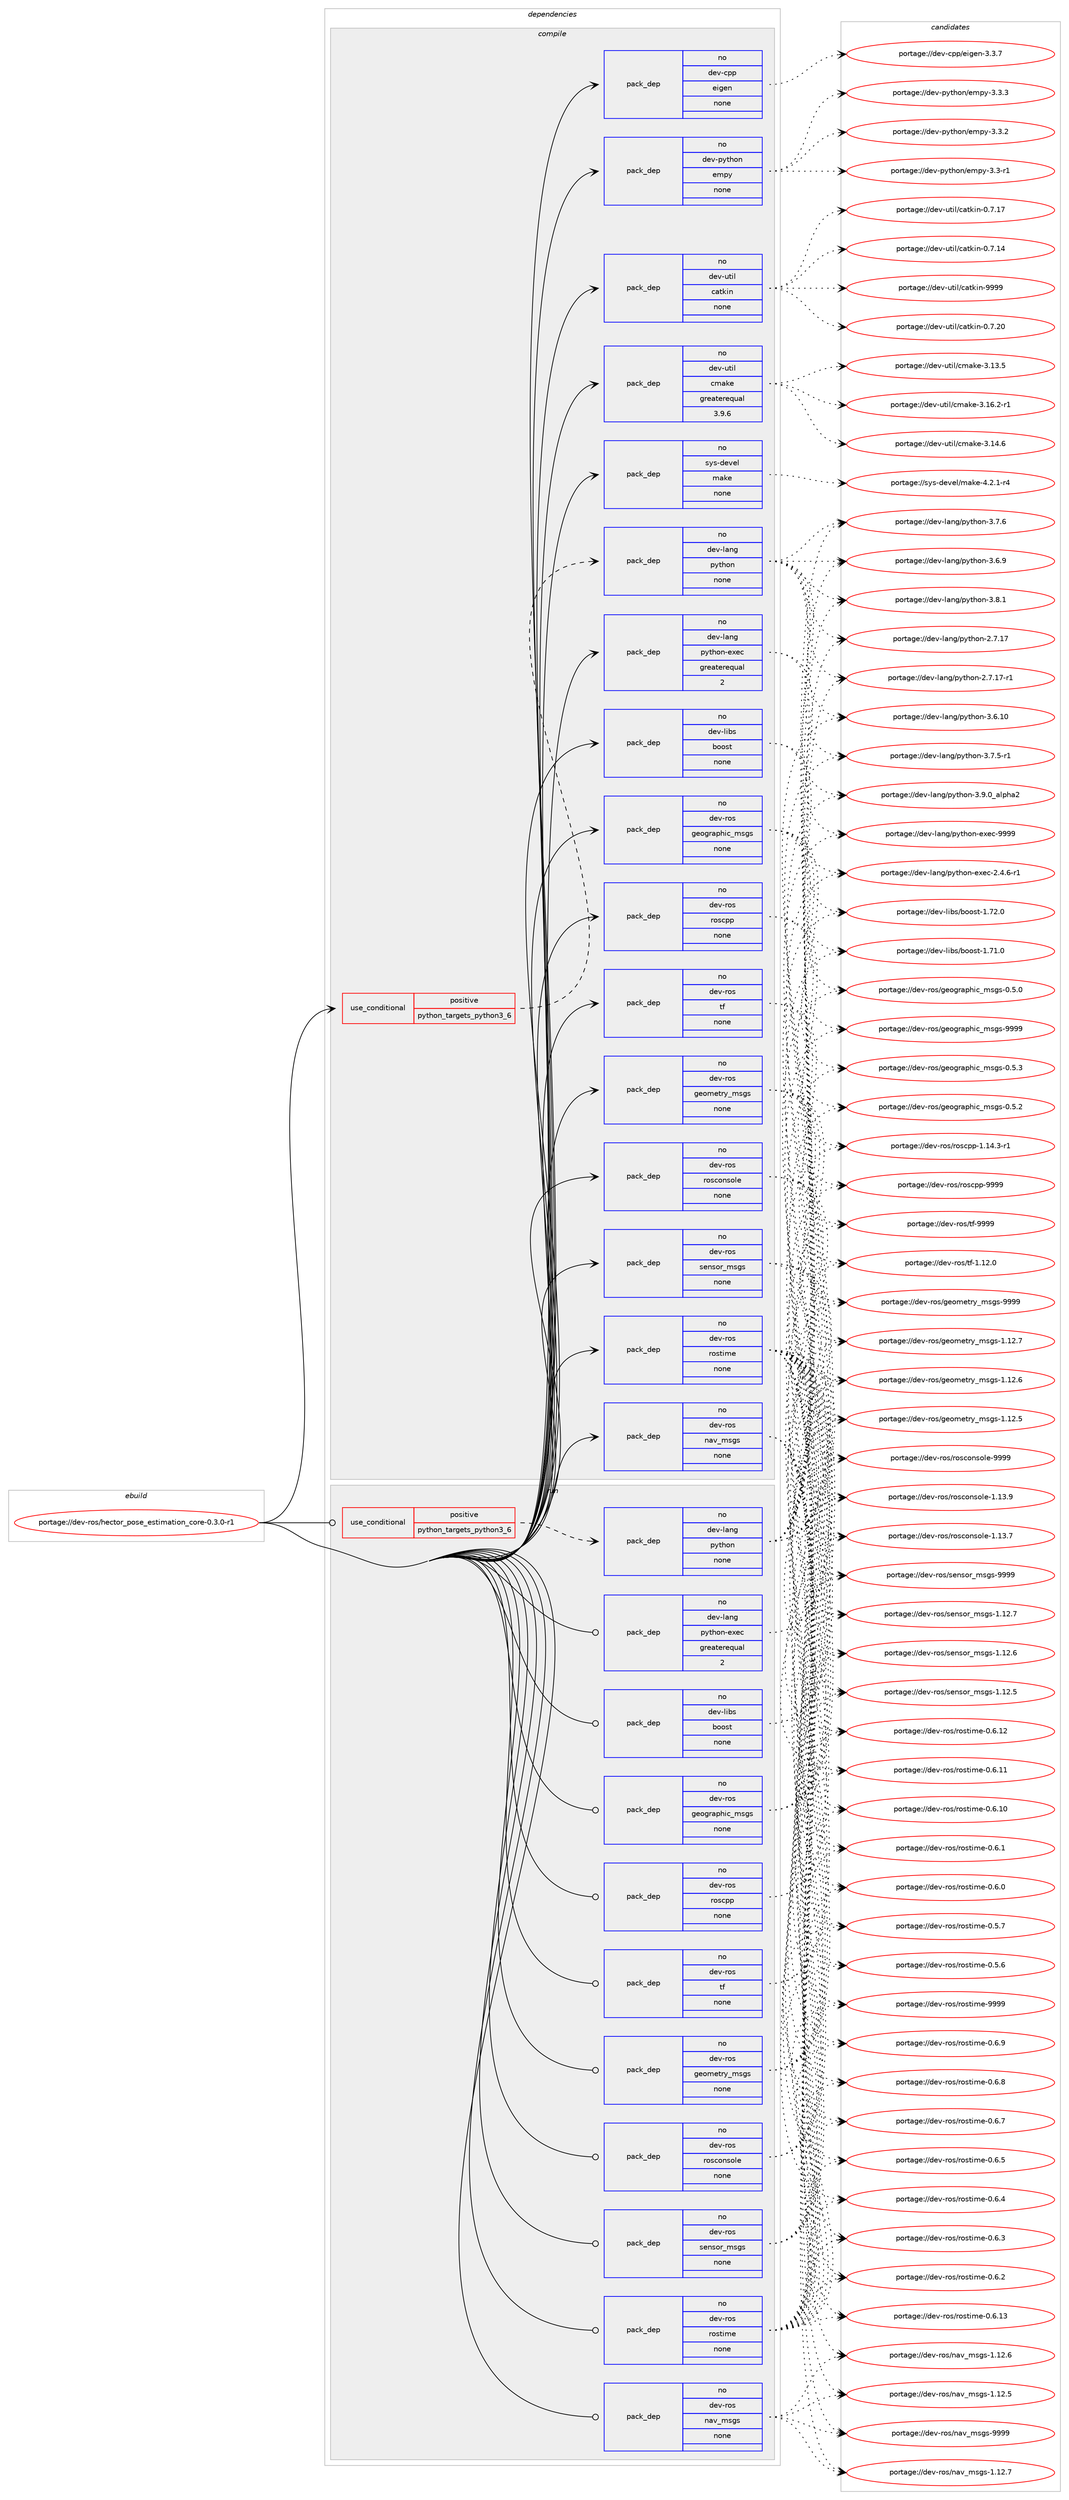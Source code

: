 digraph prolog {

# *************
# Graph options
# *************

newrank=true;
concentrate=true;
compound=true;
graph [rankdir=LR,fontname=Helvetica,fontsize=10,ranksep=1.5];#, ranksep=2.5, nodesep=0.2];
edge  [arrowhead=vee];
node  [fontname=Helvetica,fontsize=10];

# **********
# The ebuild
# **********

subgraph cluster_leftcol {
color=gray;
label=<<i>ebuild</i>>;
id [label="portage://dev-ros/hector_pose_estimation_core-0.3.0-r1", color=red, width=4, href="../dev-ros/hector_pose_estimation_core-0.3.0-r1.svg"];
}

# ****************
# The dependencies
# ****************

subgraph cluster_midcol {
color=gray;
label=<<i>dependencies</i>>;
subgraph cluster_compile {
fillcolor="#eeeeee";
style=filled;
label=<<i>compile</i>>;
subgraph cond100260 {
dependency401236 [label=<<TABLE BORDER="0" CELLBORDER="1" CELLSPACING="0" CELLPADDING="4"><TR><TD ROWSPAN="3" CELLPADDING="10">use_conditional</TD></TR><TR><TD>positive</TD></TR><TR><TD>python_targets_python3_6</TD></TR></TABLE>>, shape=none, color=red];
subgraph pack296123 {
dependency401237 [label=<<TABLE BORDER="0" CELLBORDER="1" CELLSPACING="0" CELLPADDING="4" WIDTH="220"><TR><TD ROWSPAN="6" CELLPADDING="30">pack_dep</TD></TR><TR><TD WIDTH="110">no</TD></TR><TR><TD>dev-lang</TD></TR><TR><TD>python</TD></TR><TR><TD>none</TD></TR><TR><TD></TD></TR></TABLE>>, shape=none, color=blue];
}
dependency401236:e -> dependency401237:w [weight=20,style="dashed",arrowhead="vee"];
}
id:e -> dependency401236:w [weight=20,style="solid",arrowhead="vee"];
subgraph pack296124 {
dependency401238 [label=<<TABLE BORDER="0" CELLBORDER="1" CELLSPACING="0" CELLPADDING="4" WIDTH="220"><TR><TD ROWSPAN="6" CELLPADDING="30">pack_dep</TD></TR><TR><TD WIDTH="110">no</TD></TR><TR><TD>dev-cpp</TD></TR><TR><TD>eigen</TD></TR><TR><TD>none</TD></TR><TR><TD></TD></TR></TABLE>>, shape=none, color=blue];
}
id:e -> dependency401238:w [weight=20,style="solid",arrowhead="vee"];
subgraph pack296125 {
dependency401239 [label=<<TABLE BORDER="0" CELLBORDER="1" CELLSPACING="0" CELLPADDING="4" WIDTH="220"><TR><TD ROWSPAN="6" CELLPADDING="30">pack_dep</TD></TR><TR><TD WIDTH="110">no</TD></TR><TR><TD>dev-lang</TD></TR><TR><TD>python-exec</TD></TR><TR><TD>greaterequal</TD></TR><TR><TD>2</TD></TR></TABLE>>, shape=none, color=blue];
}
id:e -> dependency401239:w [weight=20,style="solid",arrowhead="vee"];
subgraph pack296126 {
dependency401240 [label=<<TABLE BORDER="0" CELLBORDER="1" CELLSPACING="0" CELLPADDING="4" WIDTH="220"><TR><TD ROWSPAN="6" CELLPADDING="30">pack_dep</TD></TR><TR><TD WIDTH="110">no</TD></TR><TR><TD>dev-libs</TD></TR><TR><TD>boost</TD></TR><TR><TD>none</TD></TR><TR><TD></TD></TR></TABLE>>, shape=none, color=blue];
}
id:e -> dependency401240:w [weight=20,style="solid",arrowhead="vee"];
subgraph pack296127 {
dependency401241 [label=<<TABLE BORDER="0" CELLBORDER="1" CELLSPACING="0" CELLPADDING="4" WIDTH="220"><TR><TD ROWSPAN="6" CELLPADDING="30">pack_dep</TD></TR><TR><TD WIDTH="110">no</TD></TR><TR><TD>dev-python</TD></TR><TR><TD>empy</TD></TR><TR><TD>none</TD></TR><TR><TD></TD></TR></TABLE>>, shape=none, color=blue];
}
id:e -> dependency401241:w [weight=20,style="solid",arrowhead="vee"];
subgraph pack296128 {
dependency401242 [label=<<TABLE BORDER="0" CELLBORDER="1" CELLSPACING="0" CELLPADDING="4" WIDTH="220"><TR><TD ROWSPAN="6" CELLPADDING="30">pack_dep</TD></TR><TR><TD WIDTH="110">no</TD></TR><TR><TD>dev-ros</TD></TR><TR><TD>geographic_msgs</TD></TR><TR><TD>none</TD></TR><TR><TD></TD></TR></TABLE>>, shape=none, color=blue];
}
id:e -> dependency401242:w [weight=20,style="solid",arrowhead="vee"];
subgraph pack296129 {
dependency401243 [label=<<TABLE BORDER="0" CELLBORDER="1" CELLSPACING="0" CELLPADDING="4" WIDTH="220"><TR><TD ROWSPAN="6" CELLPADDING="30">pack_dep</TD></TR><TR><TD WIDTH="110">no</TD></TR><TR><TD>dev-ros</TD></TR><TR><TD>geometry_msgs</TD></TR><TR><TD>none</TD></TR><TR><TD></TD></TR></TABLE>>, shape=none, color=blue];
}
id:e -> dependency401243:w [weight=20,style="solid",arrowhead="vee"];
subgraph pack296130 {
dependency401244 [label=<<TABLE BORDER="0" CELLBORDER="1" CELLSPACING="0" CELLPADDING="4" WIDTH="220"><TR><TD ROWSPAN="6" CELLPADDING="30">pack_dep</TD></TR><TR><TD WIDTH="110">no</TD></TR><TR><TD>dev-ros</TD></TR><TR><TD>nav_msgs</TD></TR><TR><TD>none</TD></TR><TR><TD></TD></TR></TABLE>>, shape=none, color=blue];
}
id:e -> dependency401244:w [weight=20,style="solid",arrowhead="vee"];
subgraph pack296131 {
dependency401245 [label=<<TABLE BORDER="0" CELLBORDER="1" CELLSPACING="0" CELLPADDING="4" WIDTH="220"><TR><TD ROWSPAN="6" CELLPADDING="30">pack_dep</TD></TR><TR><TD WIDTH="110">no</TD></TR><TR><TD>dev-ros</TD></TR><TR><TD>rosconsole</TD></TR><TR><TD>none</TD></TR><TR><TD></TD></TR></TABLE>>, shape=none, color=blue];
}
id:e -> dependency401245:w [weight=20,style="solid",arrowhead="vee"];
subgraph pack296132 {
dependency401246 [label=<<TABLE BORDER="0" CELLBORDER="1" CELLSPACING="0" CELLPADDING="4" WIDTH="220"><TR><TD ROWSPAN="6" CELLPADDING="30">pack_dep</TD></TR><TR><TD WIDTH="110">no</TD></TR><TR><TD>dev-ros</TD></TR><TR><TD>roscpp</TD></TR><TR><TD>none</TD></TR><TR><TD></TD></TR></TABLE>>, shape=none, color=blue];
}
id:e -> dependency401246:w [weight=20,style="solid",arrowhead="vee"];
subgraph pack296133 {
dependency401247 [label=<<TABLE BORDER="0" CELLBORDER="1" CELLSPACING="0" CELLPADDING="4" WIDTH="220"><TR><TD ROWSPAN="6" CELLPADDING="30">pack_dep</TD></TR><TR><TD WIDTH="110">no</TD></TR><TR><TD>dev-ros</TD></TR><TR><TD>rostime</TD></TR><TR><TD>none</TD></TR><TR><TD></TD></TR></TABLE>>, shape=none, color=blue];
}
id:e -> dependency401247:w [weight=20,style="solid",arrowhead="vee"];
subgraph pack296134 {
dependency401248 [label=<<TABLE BORDER="0" CELLBORDER="1" CELLSPACING="0" CELLPADDING="4" WIDTH="220"><TR><TD ROWSPAN="6" CELLPADDING="30">pack_dep</TD></TR><TR><TD WIDTH="110">no</TD></TR><TR><TD>dev-ros</TD></TR><TR><TD>sensor_msgs</TD></TR><TR><TD>none</TD></TR><TR><TD></TD></TR></TABLE>>, shape=none, color=blue];
}
id:e -> dependency401248:w [weight=20,style="solid",arrowhead="vee"];
subgraph pack296135 {
dependency401249 [label=<<TABLE BORDER="0" CELLBORDER="1" CELLSPACING="0" CELLPADDING="4" WIDTH="220"><TR><TD ROWSPAN="6" CELLPADDING="30">pack_dep</TD></TR><TR><TD WIDTH="110">no</TD></TR><TR><TD>dev-ros</TD></TR><TR><TD>tf</TD></TR><TR><TD>none</TD></TR><TR><TD></TD></TR></TABLE>>, shape=none, color=blue];
}
id:e -> dependency401249:w [weight=20,style="solid",arrowhead="vee"];
subgraph pack296136 {
dependency401250 [label=<<TABLE BORDER="0" CELLBORDER="1" CELLSPACING="0" CELLPADDING="4" WIDTH="220"><TR><TD ROWSPAN="6" CELLPADDING="30">pack_dep</TD></TR><TR><TD WIDTH="110">no</TD></TR><TR><TD>dev-util</TD></TR><TR><TD>catkin</TD></TR><TR><TD>none</TD></TR><TR><TD></TD></TR></TABLE>>, shape=none, color=blue];
}
id:e -> dependency401250:w [weight=20,style="solid",arrowhead="vee"];
subgraph pack296137 {
dependency401251 [label=<<TABLE BORDER="0" CELLBORDER="1" CELLSPACING="0" CELLPADDING="4" WIDTH="220"><TR><TD ROWSPAN="6" CELLPADDING="30">pack_dep</TD></TR><TR><TD WIDTH="110">no</TD></TR><TR><TD>dev-util</TD></TR><TR><TD>cmake</TD></TR><TR><TD>greaterequal</TD></TR><TR><TD>3.9.6</TD></TR></TABLE>>, shape=none, color=blue];
}
id:e -> dependency401251:w [weight=20,style="solid",arrowhead="vee"];
subgraph pack296138 {
dependency401252 [label=<<TABLE BORDER="0" CELLBORDER="1" CELLSPACING="0" CELLPADDING="4" WIDTH="220"><TR><TD ROWSPAN="6" CELLPADDING="30">pack_dep</TD></TR><TR><TD WIDTH="110">no</TD></TR><TR><TD>sys-devel</TD></TR><TR><TD>make</TD></TR><TR><TD>none</TD></TR><TR><TD></TD></TR></TABLE>>, shape=none, color=blue];
}
id:e -> dependency401252:w [weight=20,style="solid",arrowhead="vee"];
}
subgraph cluster_compileandrun {
fillcolor="#eeeeee";
style=filled;
label=<<i>compile and run</i>>;
}
subgraph cluster_run {
fillcolor="#eeeeee";
style=filled;
label=<<i>run</i>>;
subgraph cond100261 {
dependency401253 [label=<<TABLE BORDER="0" CELLBORDER="1" CELLSPACING="0" CELLPADDING="4"><TR><TD ROWSPAN="3" CELLPADDING="10">use_conditional</TD></TR><TR><TD>positive</TD></TR><TR><TD>python_targets_python3_6</TD></TR></TABLE>>, shape=none, color=red];
subgraph pack296139 {
dependency401254 [label=<<TABLE BORDER="0" CELLBORDER="1" CELLSPACING="0" CELLPADDING="4" WIDTH="220"><TR><TD ROWSPAN="6" CELLPADDING="30">pack_dep</TD></TR><TR><TD WIDTH="110">no</TD></TR><TR><TD>dev-lang</TD></TR><TR><TD>python</TD></TR><TR><TD>none</TD></TR><TR><TD></TD></TR></TABLE>>, shape=none, color=blue];
}
dependency401253:e -> dependency401254:w [weight=20,style="dashed",arrowhead="vee"];
}
id:e -> dependency401253:w [weight=20,style="solid",arrowhead="odot"];
subgraph pack296140 {
dependency401255 [label=<<TABLE BORDER="0" CELLBORDER="1" CELLSPACING="0" CELLPADDING="4" WIDTH="220"><TR><TD ROWSPAN="6" CELLPADDING="30">pack_dep</TD></TR><TR><TD WIDTH="110">no</TD></TR><TR><TD>dev-lang</TD></TR><TR><TD>python-exec</TD></TR><TR><TD>greaterequal</TD></TR><TR><TD>2</TD></TR></TABLE>>, shape=none, color=blue];
}
id:e -> dependency401255:w [weight=20,style="solid",arrowhead="odot"];
subgraph pack296141 {
dependency401256 [label=<<TABLE BORDER="0" CELLBORDER="1" CELLSPACING="0" CELLPADDING="4" WIDTH="220"><TR><TD ROWSPAN="6" CELLPADDING="30">pack_dep</TD></TR><TR><TD WIDTH="110">no</TD></TR><TR><TD>dev-libs</TD></TR><TR><TD>boost</TD></TR><TR><TD>none</TD></TR><TR><TD></TD></TR></TABLE>>, shape=none, color=blue];
}
id:e -> dependency401256:w [weight=20,style="solid",arrowhead="odot"];
subgraph pack296142 {
dependency401257 [label=<<TABLE BORDER="0" CELLBORDER="1" CELLSPACING="0" CELLPADDING="4" WIDTH="220"><TR><TD ROWSPAN="6" CELLPADDING="30">pack_dep</TD></TR><TR><TD WIDTH="110">no</TD></TR><TR><TD>dev-ros</TD></TR><TR><TD>geographic_msgs</TD></TR><TR><TD>none</TD></TR><TR><TD></TD></TR></TABLE>>, shape=none, color=blue];
}
id:e -> dependency401257:w [weight=20,style="solid",arrowhead="odot"];
subgraph pack296143 {
dependency401258 [label=<<TABLE BORDER="0" CELLBORDER="1" CELLSPACING="0" CELLPADDING="4" WIDTH="220"><TR><TD ROWSPAN="6" CELLPADDING="30">pack_dep</TD></TR><TR><TD WIDTH="110">no</TD></TR><TR><TD>dev-ros</TD></TR><TR><TD>geometry_msgs</TD></TR><TR><TD>none</TD></TR><TR><TD></TD></TR></TABLE>>, shape=none, color=blue];
}
id:e -> dependency401258:w [weight=20,style="solid",arrowhead="odot"];
subgraph pack296144 {
dependency401259 [label=<<TABLE BORDER="0" CELLBORDER="1" CELLSPACING="0" CELLPADDING="4" WIDTH="220"><TR><TD ROWSPAN="6" CELLPADDING="30">pack_dep</TD></TR><TR><TD WIDTH="110">no</TD></TR><TR><TD>dev-ros</TD></TR><TR><TD>nav_msgs</TD></TR><TR><TD>none</TD></TR><TR><TD></TD></TR></TABLE>>, shape=none, color=blue];
}
id:e -> dependency401259:w [weight=20,style="solid",arrowhead="odot"];
subgraph pack296145 {
dependency401260 [label=<<TABLE BORDER="0" CELLBORDER="1" CELLSPACING="0" CELLPADDING="4" WIDTH="220"><TR><TD ROWSPAN="6" CELLPADDING="30">pack_dep</TD></TR><TR><TD WIDTH="110">no</TD></TR><TR><TD>dev-ros</TD></TR><TR><TD>rosconsole</TD></TR><TR><TD>none</TD></TR><TR><TD></TD></TR></TABLE>>, shape=none, color=blue];
}
id:e -> dependency401260:w [weight=20,style="solid",arrowhead="odot"];
subgraph pack296146 {
dependency401261 [label=<<TABLE BORDER="0" CELLBORDER="1" CELLSPACING="0" CELLPADDING="4" WIDTH="220"><TR><TD ROWSPAN="6" CELLPADDING="30">pack_dep</TD></TR><TR><TD WIDTH="110">no</TD></TR><TR><TD>dev-ros</TD></TR><TR><TD>roscpp</TD></TR><TR><TD>none</TD></TR><TR><TD></TD></TR></TABLE>>, shape=none, color=blue];
}
id:e -> dependency401261:w [weight=20,style="solid",arrowhead="odot"];
subgraph pack296147 {
dependency401262 [label=<<TABLE BORDER="0" CELLBORDER="1" CELLSPACING="0" CELLPADDING="4" WIDTH="220"><TR><TD ROWSPAN="6" CELLPADDING="30">pack_dep</TD></TR><TR><TD WIDTH="110">no</TD></TR><TR><TD>dev-ros</TD></TR><TR><TD>rostime</TD></TR><TR><TD>none</TD></TR><TR><TD></TD></TR></TABLE>>, shape=none, color=blue];
}
id:e -> dependency401262:w [weight=20,style="solid",arrowhead="odot"];
subgraph pack296148 {
dependency401263 [label=<<TABLE BORDER="0" CELLBORDER="1" CELLSPACING="0" CELLPADDING="4" WIDTH="220"><TR><TD ROWSPAN="6" CELLPADDING="30">pack_dep</TD></TR><TR><TD WIDTH="110">no</TD></TR><TR><TD>dev-ros</TD></TR><TR><TD>sensor_msgs</TD></TR><TR><TD>none</TD></TR><TR><TD></TD></TR></TABLE>>, shape=none, color=blue];
}
id:e -> dependency401263:w [weight=20,style="solid",arrowhead="odot"];
subgraph pack296149 {
dependency401264 [label=<<TABLE BORDER="0" CELLBORDER="1" CELLSPACING="0" CELLPADDING="4" WIDTH="220"><TR><TD ROWSPAN="6" CELLPADDING="30">pack_dep</TD></TR><TR><TD WIDTH="110">no</TD></TR><TR><TD>dev-ros</TD></TR><TR><TD>tf</TD></TR><TR><TD>none</TD></TR><TR><TD></TD></TR></TABLE>>, shape=none, color=blue];
}
id:e -> dependency401264:w [weight=20,style="solid",arrowhead="odot"];
}
}

# **************
# The candidates
# **************

subgraph cluster_choices {
rank=same;
color=gray;
label=<<i>candidates</i>>;

subgraph choice296123 {
color=black;
nodesep=1;
choice10010111845108971101034711212111610411111045514657464895971081121049750 [label="portage://dev-lang/python-3.9.0_alpha2", color=red, width=4,href="../dev-lang/python-3.9.0_alpha2.svg"];
choice100101118451089711010347112121116104111110455146564649 [label="portage://dev-lang/python-3.8.1", color=red, width=4,href="../dev-lang/python-3.8.1.svg"];
choice100101118451089711010347112121116104111110455146554654 [label="portage://dev-lang/python-3.7.6", color=red, width=4,href="../dev-lang/python-3.7.6.svg"];
choice1001011184510897110103471121211161041111104551465546534511449 [label="portage://dev-lang/python-3.7.5-r1", color=red, width=4,href="../dev-lang/python-3.7.5-r1.svg"];
choice100101118451089711010347112121116104111110455146544657 [label="portage://dev-lang/python-3.6.9", color=red, width=4,href="../dev-lang/python-3.6.9.svg"];
choice10010111845108971101034711212111610411111045514654464948 [label="portage://dev-lang/python-3.6.10", color=red, width=4,href="../dev-lang/python-3.6.10.svg"];
choice100101118451089711010347112121116104111110455046554649554511449 [label="portage://dev-lang/python-2.7.17-r1", color=red, width=4,href="../dev-lang/python-2.7.17-r1.svg"];
choice10010111845108971101034711212111610411111045504655464955 [label="portage://dev-lang/python-2.7.17", color=red, width=4,href="../dev-lang/python-2.7.17.svg"];
dependency401237:e -> choice10010111845108971101034711212111610411111045514657464895971081121049750:w [style=dotted,weight="100"];
dependency401237:e -> choice100101118451089711010347112121116104111110455146564649:w [style=dotted,weight="100"];
dependency401237:e -> choice100101118451089711010347112121116104111110455146554654:w [style=dotted,weight="100"];
dependency401237:e -> choice1001011184510897110103471121211161041111104551465546534511449:w [style=dotted,weight="100"];
dependency401237:e -> choice100101118451089711010347112121116104111110455146544657:w [style=dotted,weight="100"];
dependency401237:e -> choice10010111845108971101034711212111610411111045514654464948:w [style=dotted,weight="100"];
dependency401237:e -> choice100101118451089711010347112121116104111110455046554649554511449:w [style=dotted,weight="100"];
dependency401237:e -> choice10010111845108971101034711212111610411111045504655464955:w [style=dotted,weight="100"];
}
subgraph choice296124 {
color=black;
nodesep=1;
choice100101118459911211247101105103101110455146514655 [label="portage://dev-cpp/eigen-3.3.7", color=red, width=4,href="../dev-cpp/eigen-3.3.7.svg"];
dependency401238:e -> choice100101118459911211247101105103101110455146514655:w [style=dotted,weight="100"];
}
subgraph choice296125 {
color=black;
nodesep=1;
choice10010111845108971101034711212111610411111045101120101994557575757 [label="portage://dev-lang/python-exec-9999", color=red, width=4,href="../dev-lang/python-exec-9999.svg"];
choice10010111845108971101034711212111610411111045101120101994550465246544511449 [label="portage://dev-lang/python-exec-2.4.6-r1", color=red, width=4,href="../dev-lang/python-exec-2.4.6-r1.svg"];
dependency401239:e -> choice10010111845108971101034711212111610411111045101120101994557575757:w [style=dotted,weight="100"];
dependency401239:e -> choice10010111845108971101034711212111610411111045101120101994550465246544511449:w [style=dotted,weight="100"];
}
subgraph choice296126 {
color=black;
nodesep=1;
choice1001011184510810598115479811111111511645494655504648 [label="portage://dev-libs/boost-1.72.0", color=red, width=4,href="../dev-libs/boost-1.72.0.svg"];
choice1001011184510810598115479811111111511645494655494648 [label="portage://dev-libs/boost-1.71.0", color=red, width=4,href="../dev-libs/boost-1.71.0.svg"];
dependency401240:e -> choice1001011184510810598115479811111111511645494655504648:w [style=dotted,weight="100"];
dependency401240:e -> choice1001011184510810598115479811111111511645494655494648:w [style=dotted,weight="100"];
}
subgraph choice296127 {
color=black;
nodesep=1;
choice1001011184511212111610411111047101109112121455146514651 [label="portage://dev-python/empy-3.3.3", color=red, width=4,href="../dev-python/empy-3.3.3.svg"];
choice1001011184511212111610411111047101109112121455146514650 [label="portage://dev-python/empy-3.3.2", color=red, width=4,href="../dev-python/empy-3.3.2.svg"];
choice1001011184511212111610411111047101109112121455146514511449 [label="portage://dev-python/empy-3.3-r1", color=red, width=4,href="../dev-python/empy-3.3-r1.svg"];
dependency401241:e -> choice1001011184511212111610411111047101109112121455146514651:w [style=dotted,weight="100"];
dependency401241:e -> choice1001011184511212111610411111047101109112121455146514650:w [style=dotted,weight="100"];
dependency401241:e -> choice1001011184511212111610411111047101109112121455146514511449:w [style=dotted,weight="100"];
}
subgraph choice296128 {
color=black;
nodesep=1;
choice10010111845114111115471031011111031149711210410599951091151031154557575757 [label="portage://dev-ros/geographic_msgs-9999", color=red, width=4,href="../dev-ros/geographic_msgs-9999.svg"];
choice1001011184511411111547103101111103114971121041059995109115103115454846534651 [label="portage://dev-ros/geographic_msgs-0.5.3", color=red, width=4,href="../dev-ros/geographic_msgs-0.5.3.svg"];
choice1001011184511411111547103101111103114971121041059995109115103115454846534650 [label="portage://dev-ros/geographic_msgs-0.5.2", color=red, width=4,href="../dev-ros/geographic_msgs-0.5.2.svg"];
choice1001011184511411111547103101111103114971121041059995109115103115454846534648 [label="portage://dev-ros/geographic_msgs-0.5.0", color=red, width=4,href="../dev-ros/geographic_msgs-0.5.0.svg"];
dependency401242:e -> choice10010111845114111115471031011111031149711210410599951091151031154557575757:w [style=dotted,weight="100"];
dependency401242:e -> choice1001011184511411111547103101111103114971121041059995109115103115454846534651:w [style=dotted,weight="100"];
dependency401242:e -> choice1001011184511411111547103101111103114971121041059995109115103115454846534650:w [style=dotted,weight="100"];
dependency401242:e -> choice1001011184511411111547103101111103114971121041059995109115103115454846534648:w [style=dotted,weight="100"];
}
subgraph choice296129 {
color=black;
nodesep=1;
choice1001011184511411111547103101111109101116114121951091151031154557575757 [label="portage://dev-ros/geometry_msgs-9999", color=red, width=4,href="../dev-ros/geometry_msgs-9999.svg"];
choice10010111845114111115471031011111091011161141219510911510311545494649504655 [label="portage://dev-ros/geometry_msgs-1.12.7", color=red, width=4,href="../dev-ros/geometry_msgs-1.12.7.svg"];
choice10010111845114111115471031011111091011161141219510911510311545494649504654 [label="portage://dev-ros/geometry_msgs-1.12.6", color=red, width=4,href="../dev-ros/geometry_msgs-1.12.6.svg"];
choice10010111845114111115471031011111091011161141219510911510311545494649504653 [label="portage://dev-ros/geometry_msgs-1.12.5", color=red, width=4,href="../dev-ros/geometry_msgs-1.12.5.svg"];
dependency401243:e -> choice1001011184511411111547103101111109101116114121951091151031154557575757:w [style=dotted,weight="100"];
dependency401243:e -> choice10010111845114111115471031011111091011161141219510911510311545494649504655:w [style=dotted,weight="100"];
dependency401243:e -> choice10010111845114111115471031011111091011161141219510911510311545494649504654:w [style=dotted,weight="100"];
dependency401243:e -> choice10010111845114111115471031011111091011161141219510911510311545494649504653:w [style=dotted,weight="100"];
}
subgraph choice296130 {
color=black;
nodesep=1;
choice100101118451141111154711097118951091151031154557575757 [label="portage://dev-ros/nav_msgs-9999", color=red, width=4,href="../dev-ros/nav_msgs-9999.svg"];
choice1001011184511411111547110971189510911510311545494649504655 [label="portage://dev-ros/nav_msgs-1.12.7", color=red, width=4,href="../dev-ros/nav_msgs-1.12.7.svg"];
choice1001011184511411111547110971189510911510311545494649504654 [label="portage://dev-ros/nav_msgs-1.12.6", color=red, width=4,href="../dev-ros/nav_msgs-1.12.6.svg"];
choice1001011184511411111547110971189510911510311545494649504653 [label="portage://dev-ros/nav_msgs-1.12.5", color=red, width=4,href="../dev-ros/nav_msgs-1.12.5.svg"];
dependency401244:e -> choice100101118451141111154711097118951091151031154557575757:w [style=dotted,weight="100"];
dependency401244:e -> choice1001011184511411111547110971189510911510311545494649504655:w [style=dotted,weight="100"];
dependency401244:e -> choice1001011184511411111547110971189510911510311545494649504654:w [style=dotted,weight="100"];
dependency401244:e -> choice1001011184511411111547110971189510911510311545494649504653:w [style=dotted,weight="100"];
}
subgraph choice296131 {
color=black;
nodesep=1;
choice1001011184511411111547114111115991111101151111081014557575757 [label="portage://dev-ros/rosconsole-9999", color=red, width=4,href="../dev-ros/rosconsole-9999.svg"];
choice10010111845114111115471141111159911111011511110810145494649514657 [label="portage://dev-ros/rosconsole-1.13.9", color=red, width=4,href="../dev-ros/rosconsole-1.13.9.svg"];
choice10010111845114111115471141111159911111011511110810145494649514655 [label="portage://dev-ros/rosconsole-1.13.7", color=red, width=4,href="../dev-ros/rosconsole-1.13.7.svg"];
dependency401245:e -> choice1001011184511411111547114111115991111101151111081014557575757:w [style=dotted,weight="100"];
dependency401245:e -> choice10010111845114111115471141111159911111011511110810145494649514657:w [style=dotted,weight="100"];
dependency401245:e -> choice10010111845114111115471141111159911111011511110810145494649514655:w [style=dotted,weight="100"];
}
subgraph choice296132 {
color=black;
nodesep=1;
choice1001011184511411111547114111115991121124557575757 [label="portage://dev-ros/roscpp-9999", color=red, width=4,href="../dev-ros/roscpp-9999.svg"];
choice100101118451141111154711411111599112112454946495246514511449 [label="portage://dev-ros/roscpp-1.14.3-r1", color=red, width=4,href="../dev-ros/roscpp-1.14.3-r1.svg"];
dependency401246:e -> choice1001011184511411111547114111115991121124557575757:w [style=dotted,weight="100"];
dependency401246:e -> choice100101118451141111154711411111599112112454946495246514511449:w [style=dotted,weight="100"];
}
subgraph choice296133 {
color=black;
nodesep=1;
choice10010111845114111115471141111151161051091014557575757 [label="portage://dev-ros/rostime-9999", color=red, width=4,href="../dev-ros/rostime-9999.svg"];
choice1001011184511411111547114111115116105109101454846544657 [label="portage://dev-ros/rostime-0.6.9", color=red, width=4,href="../dev-ros/rostime-0.6.9.svg"];
choice1001011184511411111547114111115116105109101454846544656 [label="portage://dev-ros/rostime-0.6.8", color=red, width=4,href="../dev-ros/rostime-0.6.8.svg"];
choice1001011184511411111547114111115116105109101454846544655 [label="portage://dev-ros/rostime-0.6.7", color=red, width=4,href="../dev-ros/rostime-0.6.7.svg"];
choice1001011184511411111547114111115116105109101454846544653 [label="portage://dev-ros/rostime-0.6.5", color=red, width=4,href="../dev-ros/rostime-0.6.5.svg"];
choice1001011184511411111547114111115116105109101454846544652 [label="portage://dev-ros/rostime-0.6.4", color=red, width=4,href="../dev-ros/rostime-0.6.4.svg"];
choice1001011184511411111547114111115116105109101454846544651 [label="portage://dev-ros/rostime-0.6.3", color=red, width=4,href="../dev-ros/rostime-0.6.3.svg"];
choice1001011184511411111547114111115116105109101454846544650 [label="portage://dev-ros/rostime-0.6.2", color=red, width=4,href="../dev-ros/rostime-0.6.2.svg"];
choice100101118451141111154711411111511610510910145484654464951 [label="portage://dev-ros/rostime-0.6.13", color=red, width=4,href="../dev-ros/rostime-0.6.13.svg"];
choice100101118451141111154711411111511610510910145484654464950 [label="portage://dev-ros/rostime-0.6.12", color=red, width=4,href="../dev-ros/rostime-0.6.12.svg"];
choice100101118451141111154711411111511610510910145484654464949 [label="portage://dev-ros/rostime-0.6.11", color=red, width=4,href="../dev-ros/rostime-0.6.11.svg"];
choice100101118451141111154711411111511610510910145484654464948 [label="portage://dev-ros/rostime-0.6.10", color=red, width=4,href="../dev-ros/rostime-0.6.10.svg"];
choice1001011184511411111547114111115116105109101454846544649 [label="portage://dev-ros/rostime-0.6.1", color=red, width=4,href="../dev-ros/rostime-0.6.1.svg"];
choice1001011184511411111547114111115116105109101454846544648 [label="portage://dev-ros/rostime-0.6.0", color=red, width=4,href="../dev-ros/rostime-0.6.0.svg"];
choice1001011184511411111547114111115116105109101454846534655 [label="portage://dev-ros/rostime-0.5.7", color=red, width=4,href="../dev-ros/rostime-0.5.7.svg"];
choice1001011184511411111547114111115116105109101454846534654 [label="portage://dev-ros/rostime-0.5.6", color=red, width=4,href="../dev-ros/rostime-0.5.6.svg"];
dependency401247:e -> choice10010111845114111115471141111151161051091014557575757:w [style=dotted,weight="100"];
dependency401247:e -> choice1001011184511411111547114111115116105109101454846544657:w [style=dotted,weight="100"];
dependency401247:e -> choice1001011184511411111547114111115116105109101454846544656:w [style=dotted,weight="100"];
dependency401247:e -> choice1001011184511411111547114111115116105109101454846544655:w [style=dotted,weight="100"];
dependency401247:e -> choice1001011184511411111547114111115116105109101454846544653:w [style=dotted,weight="100"];
dependency401247:e -> choice1001011184511411111547114111115116105109101454846544652:w [style=dotted,weight="100"];
dependency401247:e -> choice1001011184511411111547114111115116105109101454846544651:w [style=dotted,weight="100"];
dependency401247:e -> choice1001011184511411111547114111115116105109101454846544650:w [style=dotted,weight="100"];
dependency401247:e -> choice100101118451141111154711411111511610510910145484654464951:w [style=dotted,weight="100"];
dependency401247:e -> choice100101118451141111154711411111511610510910145484654464950:w [style=dotted,weight="100"];
dependency401247:e -> choice100101118451141111154711411111511610510910145484654464949:w [style=dotted,weight="100"];
dependency401247:e -> choice100101118451141111154711411111511610510910145484654464948:w [style=dotted,weight="100"];
dependency401247:e -> choice1001011184511411111547114111115116105109101454846544649:w [style=dotted,weight="100"];
dependency401247:e -> choice1001011184511411111547114111115116105109101454846544648:w [style=dotted,weight="100"];
dependency401247:e -> choice1001011184511411111547114111115116105109101454846534655:w [style=dotted,weight="100"];
dependency401247:e -> choice1001011184511411111547114111115116105109101454846534654:w [style=dotted,weight="100"];
}
subgraph choice296134 {
color=black;
nodesep=1;
choice1001011184511411111547115101110115111114951091151031154557575757 [label="portage://dev-ros/sensor_msgs-9999", color=red, width=4,href="../dev-ros/sensor_msgs-9999.svg"];
choice10010111845114111115471151011101151111149510911510311545494649504655 [label="portage://dev-ros/sensor_msgs-1.12.7", color=red, width=4,href="../dev-ros/sensor_msgs-1.12.7.svg"];
choice10010111845114111115471151011101151111149510911510311545494649504654 [label="portage://dev-ros/sensor_msgs-1.12.6", color=red, width=4,href="../dev-ros/sensor_msgs-1.12.6.svg"];
choice10010111845114111115471151011101151111149510911510311545494649504653 [label="portage://dev-ros/sensor_msgs-1.12.5", color=red, width=4,href="../dev-ros/sensor_msgs-1.12.5.svg"];
dependency401248:e -> choice1001011184511411111547115101110115111114951091151031154557575757:w [style=dotted,weight="100"];
dependency401248:e -> choice10010111845114111115471151011101151111149510911510311545494649504655:w [style=dotted,weight="100"];
dependency401248:e -> choice10010111845114111115471151011101151111149510911510311545494649504654:w [style=dotted,weight="100"];
dependency401248:e -> choice10010111845114111115471151011101151111149510911510311545494649504653:w [style=dotted,weight="100"];
}
subgraph choice296135 {
color=black;
nodesep=1;
choice10010111845114111115471161024557575757 [label="portage://dev-ros/tf-9999", color=red, width=4,href="../dev-ros/tf-9999.svg"];
choice100101118451141111154711610245494649504648 [label="portage://dev-ros/tf-1.12.0", color=red, width=4,href="../dev-ros/tf-1.12.0.svg"];
dependency401249:e -> choice10010111845114111115471161024557575757:w [style=dotted,weight="100"];
dependency401249:e -> choice100101118451141111154711610245494649504648:w [style=dotted,weight="100"];
}
subgraph choice296136 {
color=black;
nodesep=1;
choice100101118451171161051084799971161071051104557575757 [label="portage://dev-util/catkin-9999", color=red, width=4,href="../dev-util/catkin-9999.svg"];
choice1001011184511711610510847999711610710511045484655465048 [label="portage://dev-util/catkin-0.7.20", color=red, width=4,href="../dev-util/catkin-0.7.20.svg"];
choice1001011184511711610510847999711610710511045484655464955 [label="portage://dev-util/catkin-0.7.17", color=red, width=4,href="../dev-util/catkin-0.7.17.svg"];
choice1001011184511711610510847999711610710511045484655464952 [label="portage://dev-util/catkin-0.7.14", color=red, width=4,href="../dev-util/catkin-0.7.14.svg"];
dependency401250:e -> choice100101118451171161051084799971161071051104557575757:w [style=dotted,weight="100"];
dependency401250:e -> choice1001011184511711610510847999711610710511045484655465048:w [style=dotted,weight="100"];
dependency401250:e -> choice1001011184511711610510847999711610710511045484655464955:w [style=dotted,weight="100"];
dependency401250:e -> choice1001011184511711610510847999711610710511045484655464952:w [style=dotted,weight="100"];
}
subgraph choice296137 {
color=black;
nodesep=1;
choice10010111845117116105108479910997107101455146495446504511449 [label="portage://dev-util/cmake-3.16.2-r1", color=red, width=4,href="../dev-util/cmake-3.16.2-r1.svg"];
choice1001011184511711610510847991099710710145514649524654 [label="portage://dev-util/cmake-3.14.6", color=red, width=4,href="../dev-util/cmake-3.14.6.svg"];
choice1001011184511711610510847991099710710145514649514653 [label="portage://dev-util/cmake-3.13.5", color=red, width=4,href="../dev-util/cmake-3.13.5.svg"];
dependency401251:e -> choice10010111845117116105108479910997107101455146495446504511449:w [style=dotted,weight="100"];
dependency401251:e -> choice1001011184511711610510847991099710710145514649524654:w [style=dotted,weight="100"];
dependency401251:e -> choice1001011184511711610510847991099710710145514649514653:w [style=dotted,weight="100"];
}
subgraph choice296138 {
color=black;
nodesep=1;
choice1151211154510010111810110847109971071014552465046494511452 [label="portage://sys-devel/make-4.2.1-r4", color=red, width=4,href="../sys-devel/make-4.2.1-r4.svg"];
dependency401252:e -> choice1151211154510010111810110847109971071014552465046494511452:w [style=dotted,weight="100"];
}
subgraph choice296139 {
color=black;
nodesep=1;
choice10010111845108971101034711212111610411111045514657464895971081121049750 [label="portage://dev-lang/python-3.9.0_alpha2", color=red, width=4,href="../dev-lang/python-3.9.0_alpha2.svg"];
choice100101118451089711010347112121116104111110455146564649 [label="portage://dev-lang/python-3.8.1", color=red, width=4,href="../dev-lang/python-3.8.1.svg"];
choice100101118451089711010347112121116104111110455146554654 [label="portage://dev-lang/python-3.7.6", color=red, width=4,href="../dev-lang/python-3.7.6.svg"];
choice1001011184510897110103471121211161041111104551465546534511449 [label="portage://dev-lang/python-3.7.5-r1", color=red, width=4,href="../dev-lang/python-3.7.5-r1.svg"];
choice100101118451089711010347112121116104111110455146544657 [label="portage://dev-lang/python-3.6.9", color=red, width=4,href="../dev-lang/python-3.6.9.svg"];
choice10010111845108971101034711212111610411111045514654464948 [label="portage://dev-lang/python-3.6.10", color=red, width=4,href="../dev-lang/python-3.6.10.svg"];
choice100101118451089711010347112121116104111110455046554649554511449 [label="portage://dev-lang/python-2.7.17-r1", color=red, width=4,href="../dev-lang/python-2.7.17-r1.svg"];
choice10010111845108971101034711212111610411111045504655464955 [label="portage://dev-lang/python-2.7.17", color=red, width=4,href="../dev-lang/python-2.7.17.svg"];
dependency401254:e -> choice10010111845108971101034711212111610411111045514657464895971081121049750:w [style=dotted,weight="100"];
dependency401254:e -> choice100101118451089711010347112121116104111110455146564649:w [style=dotted,weight="100"];
dependency401254:e -> choice100101118451089711010347112121116104111110455146554654:w [style=dotted,weight="100"];
dependency401254:e -> choice1001011184510897110103471121211161041111104551465546534511449:w [style=dotted,weight="100"];
dependency401254:e -> choice100101118451089711010347112121116104111110455146544657:w [style=dotted,weight="100"];
dependency401254:e -> choice10010111845108971101034711212111610411111045514654464948:w [style=dotted,weight="100"];
dependency401254:e -> choice100101118451089711010347112121116104111110455046554649554511449:w [style=dotted,weight="100"];
dependency401254:e -> choice10010111845108971101034711212111610411111045504655464955:w [style=dotted,weight="100"];
}
subgraph choice296140 {
color=black;
nodesep=1;
choice10010111845108971101034711212111610411111045101120101994557575757 [label="portage://dev-lang/python-exec-9999", color=red, width=4,href="../dev-lang/python-exec-9999.svg"];
choice10010111845108971101034711212111610411111045101120101994550465246544511449 [label="portage://dev-lang/python-exec-2.4.6-r1", color=red, width=4,href="../dev-lang/python-exec-2.4.6-r1.svg"];
dependency401255:e -> choice10010111845108971101034711212111610411111045101120101994557575757:w [style=dotted,weight="100"];
dependency401255:e -> choice10010111845108971101034711212111610411111045101120101994550465246544511449:w [style=dotted,weight="100"];
}
subgraph choice296141 {
color=black;
nodesep=1;
choice1001011184510810598115479811111111511645494655504648 [label="portage://dev-libs/boost-1.72.0", color=red, width=4,href="../dev-libs/boost-1.72.0.svg"];
choice1001011184510810598115479811111111511645494655494648 [label="portage://dev-libs/boost-1.71.0", color=red, width=4,href="../dev-libs/boost-1.71.0.svg"];
dependency401256:e -> choice1001011184510810598115479811111111511645494655504648:w [style=dotted,weight="100"];
dependency401256:e -> choice1001011184510810598115479811111111511645494655494648:w [style=dotted,weight="100"];
}
subgraph choice296142 {
color=black;
nodesep=1;
choice10010111845114111115471031011111031149711210410599951091151031154557575757 [label="portage://dev-ros/geographic_msgs-9999", color=red, width=4,href="../dev-ros/geographic_msgs-9999.svg"];
choice1001011184511411111547103101111103114971121041059995109115103115454846534651 [label="portage://dev-ros/geographic_msgs-0.5.3", color=red, width=4,href="../dev-ros/geographic_msgs-0.5.3.svg"];
choice1001011184511411111547103101111103114971121041059995109115103115454846534650 [label="portage://dev-ros/geographic_msgs-0.5.2", color=red, width=4,href="../dev-ros/geographic_msgs-0.5.2.svg"];
choice1001011184511411111547103101111103114971121041059995109115103115454846534648 [label="portage://dev-ros/geographic_msgs-0.5.0", color=red, width=4,href="../dev-ros/geographic_msgs-0.5.0.svg"];
dependency401257:e -> choice10010111845114111115471031011111031149711210410599951091151031154557575757:w [style=dotted,weight="100"];
dependency401257:e -> choice1001011184511411111547103101111103114971121041059995109115103115454846534651:w [style=dotted,weight="100"];
dependency401257:e -> choice1001011184511411111547103101111103114971121041059995109115103115454846534650:w [style=dotted,weight="100"];
dependency401257:e -> choice1001011184511411111547103101111103114971121041059995109115103115454846534648:w [style=dotted,weight="100"];
}
subgraph choice296143 {
color=black;
nodesep=1;
choice1001011184511411111547103101111109101116114121951091151031154557575757 [label="portage://dev-ros/geometry_msgs-9999", color=red, width=4,href="../dev-ros/geometry_msgs-9999.svg"];
choice10010111845114111115471031011111091011161141219510911510311545494649504655 [label="portage://dev-ros/geometry_msgs-1.12.7", color=red, width=4,href="../dev-ros/geometry_msgs-1.12.7.svg"];
choice10010111845114111115471031011111091011161141219510911510311545494649504654 [label="portage://dev-ros/geometry_msgs-1.12.6", color=red, width=4,href="../dev-ros/geometry_msgs-1.12.6.svg"];
choice10010111845114111115471031011111091011161141219510911510311545494649504653 [label="portage://dev-ros/geometry_msgs-1.12.5", color=red, width=4,href="../dev-ros/geometry_msgs-1.12.5.svg"];
dependency401258:e -> choice1001011184511411111547103101111109101116114121951091151031154557575757:w [style=dotted,weight="100"];
dependency401258:e -> choice10010111845114111115471031011111091011161141219510911510311545494649504655:w [style=dotted,weight="100"];
dependency401258:e -> choice10010111845114111115471031011111091011161141219510911510311545494649504654:w [style=dotted,weight="100"];
dependency401258:e -> choice10010111845114111115471031011111091011161141219510911510311545494649504653:w [style=dotted,weight="100"];
}
subgraph choice296144 {
color=black;
nodesep=1;
choice100101118451141111154711097118951091151031154557575757 [label="portage://dev-ros/nav_msgs-9999", color=red, width=4,href="../dev-ros/nav_msgs-9999.svg"];
choice1001011184511411111547110971189510911510311545494649504655 [label="portage://dev-ros/nav_msgs-1.12.7", color=red, width=4,href="../dev-ros/nav_msgs-1.12.7.svg"];
choice1001011184511411111547110971189510911510311545494649504654 [label="portage://dev-ros/nav_msgs-1.12.6", color=red, width=4,href="../dev-ros/nav_msgs-1.12.6.svg"];
choice1001011184511411111547110971189510911510311545494649504653 [label="portage://dev-ros/nav_msgs-1.12.5", color=red, width=4,href="../dev-ros/nav_msgs-1.12.5.svg"];
dependency401259:e -> choice100101118451141111154711097118951091151031154557575757:w [style=dotted,weight="100"];
dependency401259:e -> choice1001011184511411111547110971189510911510311545494649504655:w [style=dotted,weight="100"];
dependency401259:e -> choice1001011184511411111547110971189510911510311545494649504654:w [style=dotted,weight="100"];
dependency401259:e -> choice1001011184511411111547110971189510911510311545494649504653:w [style=dotted,weight="100"];
}
subgraph choice296145 {
color=black;
nodesep=1;
choice1001011184511411111547114111115991111101151111081014557575757 [label="portage://dev-ros/rosconsole-9999", color=red, width=4,href="../dev-ros/rosconsole-9999.svg"];
choice10010111845114111115471141111159911111011511110810145494649514657 [label="portage://dev-ros/rosconsole-1.13.9", color=red, width=4,href="../dev-ros/rosconsole-1.13.9.svg"];
choice10010111845114111115471141111159911111011511110810145494649514655 [label="portage://dev-ros/rosconsole-1.13.7", color=red, width=4,href="../dev-ros/rosconsole-1.13.7.svg"];
dependency401260:e -> choice1001011184511411111547114111115991111101151111081014557575757:w [style=dotted,weight="100"];
dependency401260:e -> choice10010111845114111115471141111159911111011511110810145494649514657:w [style=dotted,weight="100"];
dependency401260:e -> choice10010111845114111115471141111159911111011511110810145494649514655:w [style=dotted,weight="100"];
}
subgraph choice296146 {
color=black;
nodesep=1;
choice1001011184511411111547114111115991121124557575757 [label="portage://dev-ros/roscpp-9999", color=red, width=4,href="../dev-ros/roscpp-9999.svg"];
choice100101118451141111154711411111599112112454946495246514511449 [label="portage://dev-ros/roscpp-1.14.3-r1", color=red, width=4,href="../dev-ros/roscpp-1.14.3-r1.svg"];
dependency401261:e -> choice1001011184511411111547114111115991121124557575757:w [style=dotted,weight="100"];
dependency401261:e -> choice100101118451141111154711411111599112112454946495246514511449:w [style=dotted,weight="100"];
}
subgraph choice296147 {
color=black;
nodesep=1;
choice10010111845114111115471141111151161051091014557575757 [label="portage://dev-ros/rostime-9999", color=red, width=4,href="../dev-ros/rostime-9999.svg"];
choice1001011184511411111547114111115116105109101454846544657 [label="portage://dev-ros/rostime-0.6.9", color=red, width=4,href="../dev-ros/rostime-0.6.9.svg"];
choice1001011184511411111547114111115116105109101454846544656 [label="portage://dev-ros/rostime-0.6.8", color=red, width=4,href="../dev-ros/rostime-0.6.8.svg"];
choice1001011184511411111547114111115116105109101454846544655 [label="portage://dev-ros/rostime-0.6.7", color=red, width=4,href="../dev-ros/rostime-0.6.7.svg"];
choice1001011184511411111547114111115116105109101454846544653 [label="portage://dev-ros/rostime-0.6.5", color=red, width=4,href="../dev-ros/rostime-0.6.5.svg"];
choice1001011184511411111547114111115116105109101454846544652 [label="portage://dev-ros/rostime-0.6.4", color=red, width=4,href="../dev-ros/rostime-0.6.4.svg"];
choice1001011184511411111547114111115116105109101454846544651 [label="portage://dev-ros/rostime-0.6.3", color=red, width=4,href="../dev-ros/rostime-0.6.3.svg"];
choice1001011184511411111547114111115116105109101454846544650 [label="portage://dev-ros/rostime-0.6.2", color=red, width=4,href="../dev-ros/rostime-0.6.2.svg"];
choice100101118451141111154711411111511610510910145484654464951 [label="portage://dev-ros/rostime-0.6.13", color=red, width=4,href="../dev-ros/rostime-0.6.13.svg"];
choice100101118451141111154711411111511610510910145484654464950 [label="portage://dev-ros/rostime-0.6.12", color=red, width=4,href="../dev-ros/rostime-0.6.12.svg"];
choice100101118451141111154711411111511610510910145484654464949 [label="portage://dev-ros/rostime-0.6.11", color=red, width=4,href="../dev-ros/rostime-0.6.11.svg"];
choice100101118451141111154711411111511610510910145484654464948 [label="portage://dev-ros/rostime-0.6.10", color=red, width=4,href="../dev-ros/rostime-0.6.10.svg"];
choice1001011184511411111547114111115116105109101454846544649 [label="portage://dev-ros/rostime-0.6.1", color=red, width=4,href="../dev-ros/rostime-0.6.1.svg"];
choice1001011184511411111547114111115116105109101454846544648 [label="portage://dev-ros/rostime-0.6.0", color=red, width=4,href="../dev-ros/rostime-0.6.0.svg"];
choice1001011184511411111547114111115116105109101454846534655 [label="portage://dev-ros/rostime-0.5.7", color=red, width=4,href="../dev-ros/rostime-0.5.7.svg"];
choice1001011184511411111547114111115116105109101454846534654 [label="portage://dev-ros/rostime-0.5.6", color=red, width=4,href="../dev-ros/rostime-0.5.6.svg"];
dependency401262:e -> choice10010111845114111115471141111151161051091014557575757:w [style=dotted,weight="100"];
dependency401262:e -> choice1001011184511411111547114111115116105109101454846544657:w [style=dotted,weight="100"];
dependency401262:e -> choice1001011184511411111547114111115116105109101454846544656:w [style=dotted,weight="100"];
dependency401262:e -> choice1001011184511411111547114111115116105109101454846544655:w [style=dotted,weight="100"];
dependency401262:e -> choice1001011184511411111547114111115116105109101454846544653:w [style=dotted,weight="100"];
dependency401262:e -> choice1001011184511411111547114111115116105109101454846544652:w [style=dotted,weight="100"];
dependency401262:e -> choice1001011184511411111547114111115116105109101454846544651:w [style=dotted,weight="100"];
dependency401262:e -> choice1001011184511411111547114111115116105109101454846544650:w [style=dotted,weight="100"];
dependency401262:e -> choice100101118451141111154711411111511610510910145484654464951:w [style=dotted,weight="100"];
dependency401262:e -> choice100101118451141111154711411111511610510910145484654464950:w [style=dotted,weight="100"];
dependency401262:e -> choice100101118451141111154711411111511610510910145484654464949:w [style=dotted,weight="100"];
dependency401262:e -> choice100101118451141111154711411111511610510910145484654464948:w [style=dotted,weight="100"];
dependency401262:e -> choice1001011184511411111547114111115116105109101454846544649:w [style=dotted,weight="100"];
dependency401262:e -> choice1001011184511411111547114111115116105109101454846544648:w [style=dotted,weight="100"];
dependency401262:e -> choice1001011184511411111547114111115116105109101454846534655:w [style=dotted,weight="100"];
dependency401262:e -> choice1001011184511411111547114111115116105109101454846534654:w [style=dotted,weight="100"];
}
subgraph choice296148 {
color=black;
nodesep=1;
choice1001011184511411111547115101110115111114951091151031154557575757 [label="portage://dev-ros/sensor_msgs-9999", color=red, width=4,href="../dev-ros/sensor_msgs-9999.svg"];
choice10010111845114111115471151011101151111149510911510311545494649504655 [label="portage://dev-ros/sensor_msgs-1.12.7", color=red, width=4,href="../dev-ros/sensor_msgs-1.12.7.svg"];
choice10010111845114111115471151011101151111149510911510311545494649504654 [label="portage://dev-ros/sensor_msgs-1.12.6", color=red, width=4,href="../dev-ros/sensor_msgs-1.12.6.svg"];
choice10010111845114111115471151011101151111149510911510311545494649504653 [label="portage://dev-ros/sensor_msgs-1.12.5", color=red, width=4,href="../dev-ros/sensor_msgs-1.12.5.svg"];
dependency401263:e -> choice1001011184511411111547115101110115111114951091151031154557575757:w [style=dotted,weight="100"];
dependency401263:e -> choice10010111845114111115471151011101151111149510911510311545494649504655:w [style=dotted,weight="100"];
dependency401263:e -> choice10010111845114111115471151011101151111149510911510311545494649504654:w [style=dotted,weight="100"];
dependency401263:e -> choice10010111845114111115471151011101151111149510911510311545494649504653:w [style=dotted,weight="100"];
}
subgraph choice296149 {
color=black;
nodesep=1;
choice10010111845114111115471161024557575757 [label="portage://dev-ros/tf-9999", color=red, width=4,href="../dev-ros/tf-9999.svg"];
choice100101118451141111154711610245494649504648 [label="portage://dev-ros/tf-1.12.0", color=red, width=4,href="../dev-ros/tf-1.12.0.svg"];
dependency401264:e -> choice10010111845114111115471161024557575757:w [style=dotted,weight="100"];
dependency401264:e -> choice100101118451141111154711610245494649504648:w [style=dotted,weight="100"];
}
}

}
